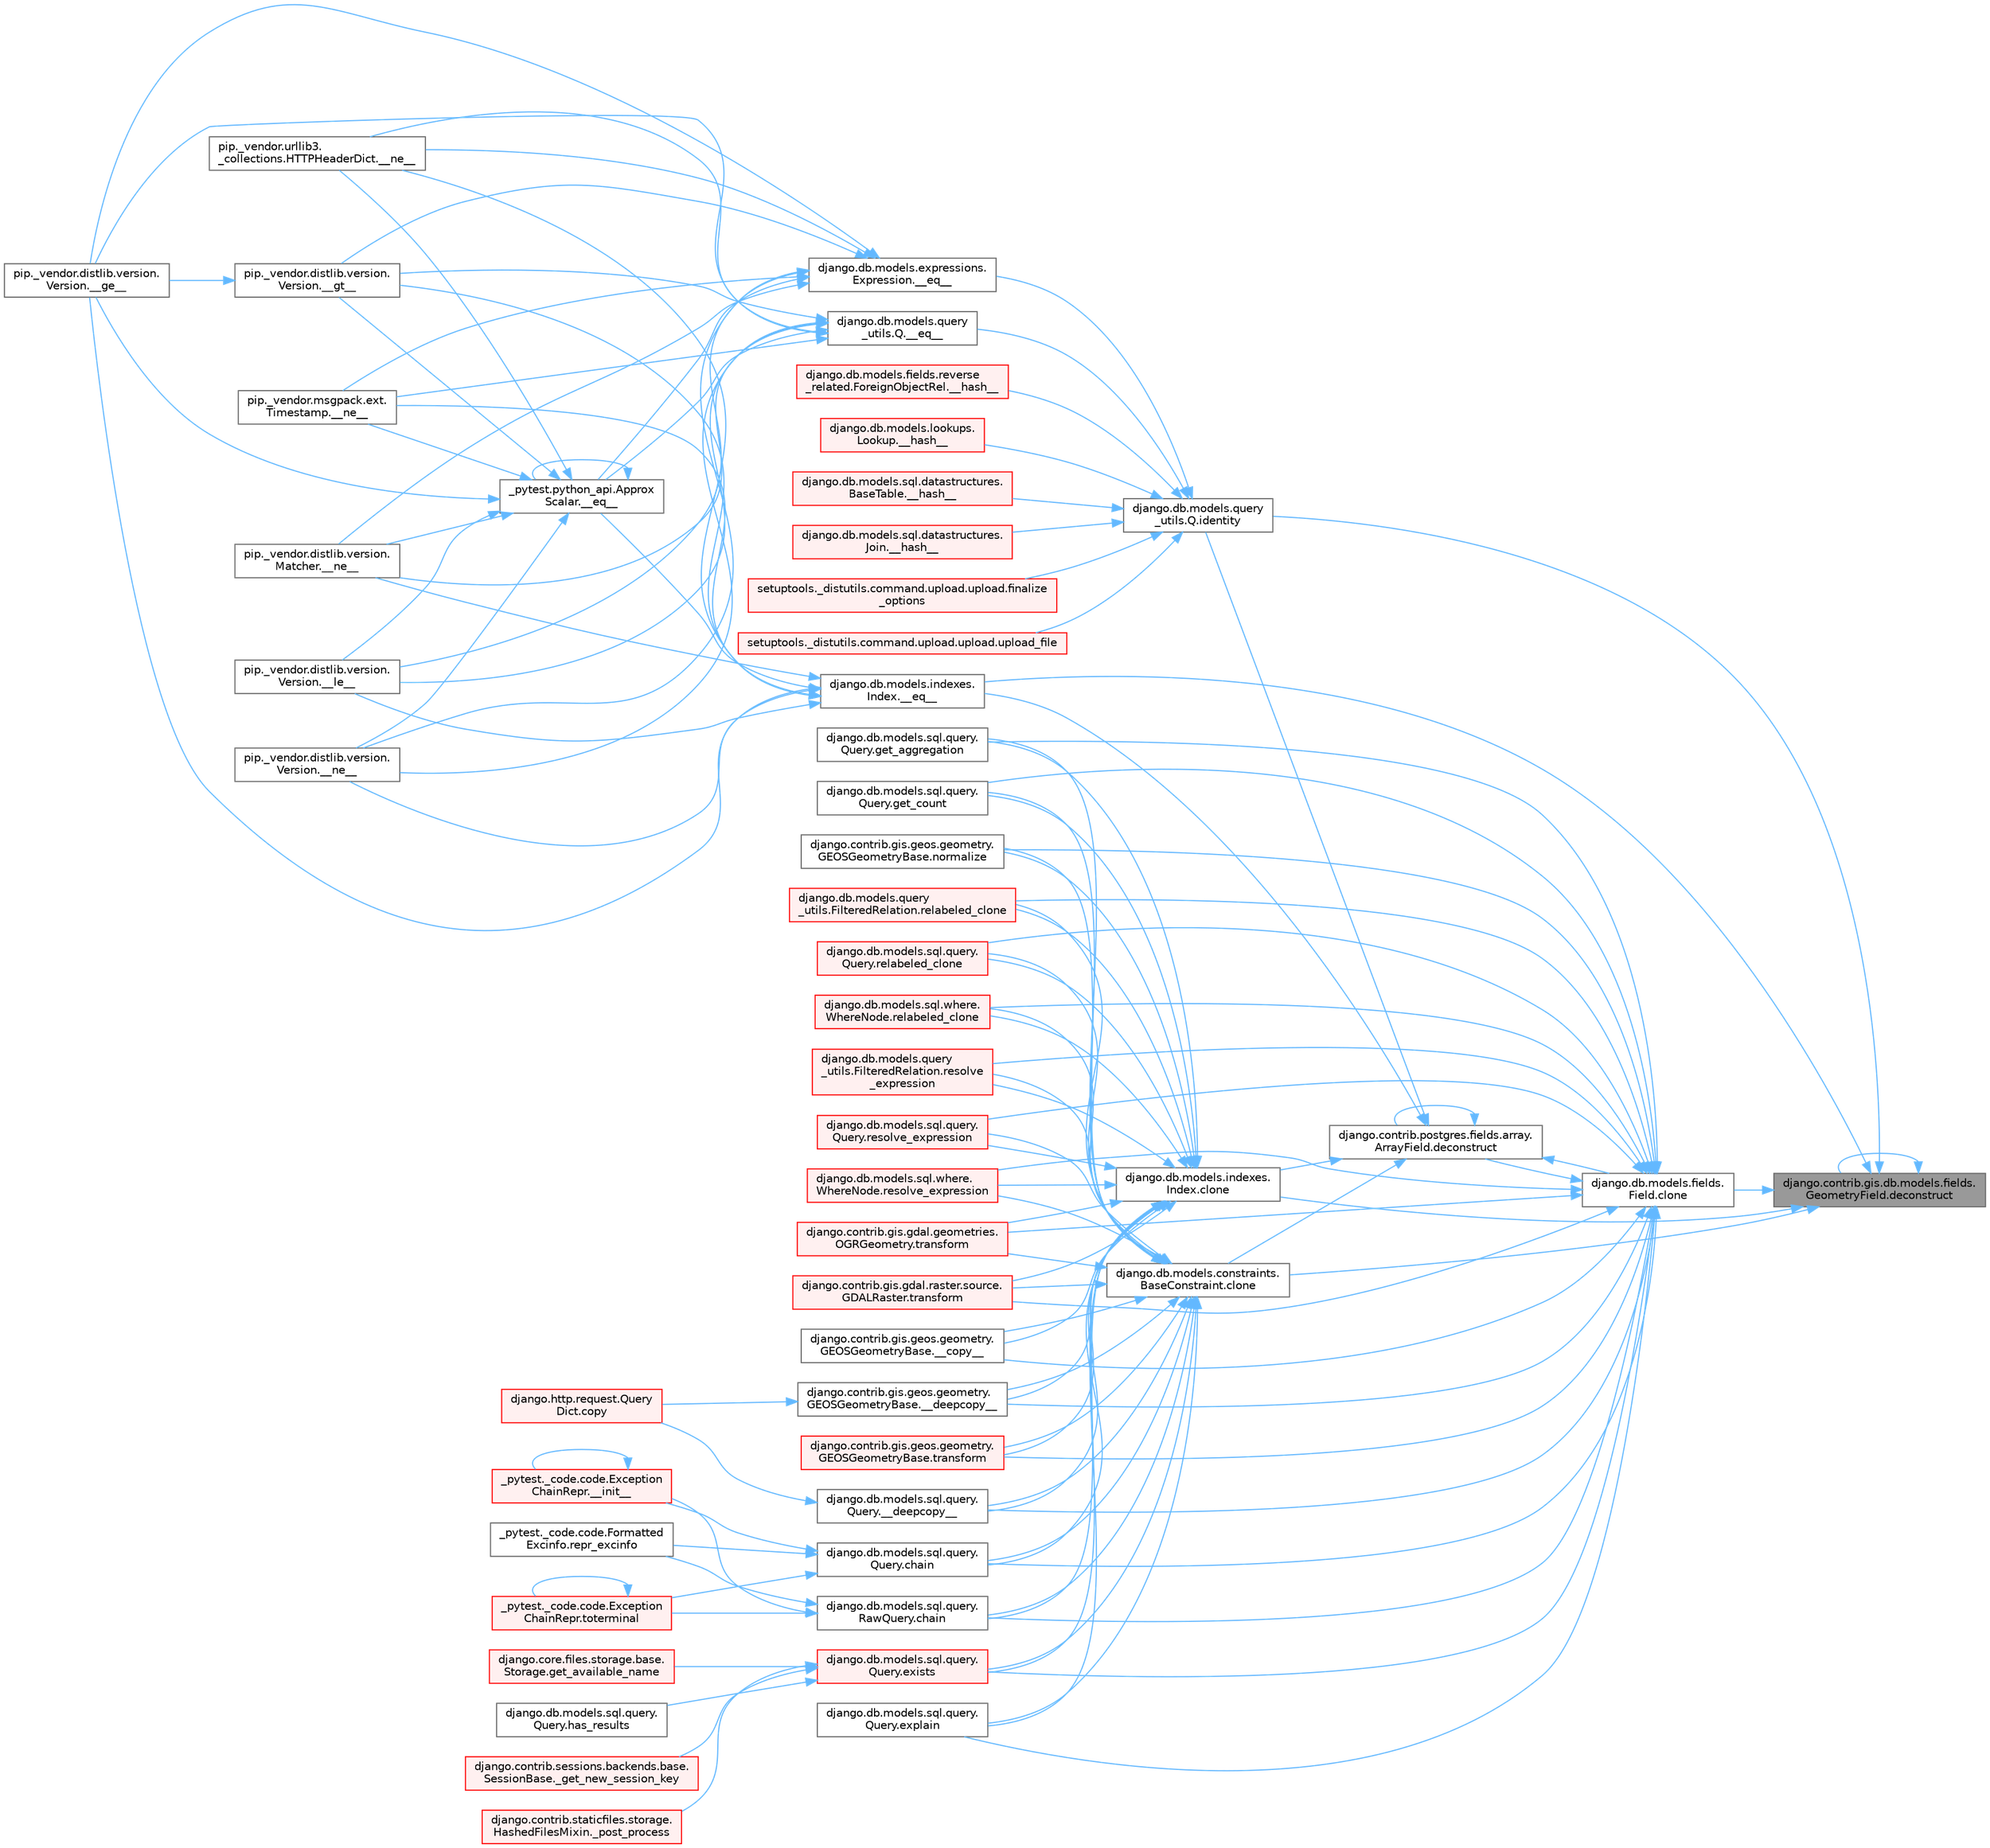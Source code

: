 digraph "django.contrib.gis.db.models.fields.GeometryField.deconstruct"
{
 // LATEX_PDF_SIZE
  bgcolor="transparent";
  edge [fontname=Helvetica,fontsize=10,labelfontname=Helvetica,labelfontsize=10];
  node [fontname=Helvetica,fontsize=10,shape=box,height=0.2,width=0.4];
  rankdir="RL";
  Node1 [id="Node000001",label="django.contrib.gis.db.models.fields.\lGeometryField.deconstruct",height=0.2,width=0.4,color="gray40", fillcolor="grey60", style="filled", fontcolor="black",tooltip=" "];
  Node1 -> Node2 [id="edge1_Node000001_Node000002",dir="back",color="steelblue1",style="solid",tooltip=" "];
  Node2 [id="Node000002",label="django.db.models.indexes.\lIndex.__eq__",height=0.2,width=0.4,color="grey40", fillcolor="white", style="filled",URL="$classdjango_1_1db_1_1models_1_1indexes_1_1_index.html#a610477616672fd35272d94ba513c1496",tooltip=" "];
  Node2 -> Node3 [id="edge2_Node000002_Node000003",dir="back",color="steelblue1",style="solid",tooltip=" "];
  Node3 [id="Node000003",label="_pytest.python_api.Approx\lScalar.__eq__",height=0.2,width=0.4,color="grey40", fillcolor="white", style="filled",URL="$class__pytest_1_1python__api_1_1_approx_scalar.html#af4601ee4ca7409927f88c83ebfc3d923",tooltip=" "];
  Node3 -> Node3 [id="edge3_Node000003_Node000003",dir="back",color="steelblue1",style="solid",tooltip=" "];
  Node3 -> Node4 [id="edge4_Node000003_Node000004",dir="back",color="steelblue1",style="solid",tooltip=" "];
  Node4 [id="Node000004",label="pip._vendor.distlib.version.\lVersion.__ge__",height=0.2,width=0.4,color="grey40", fillcolor="white", style="filled",URL="$classpip_1_1__vendor_1_1distlib_1_1version_1_1_version.html#aa6b7b889cebc687ddb5ed9040d01b1ec",tooltip=" "];
  Node3 -> Node5 [id="edge5_Node000003_Node000005",dir="back",color="steelblue1",style="solid",tooltip=" "];
  Node5 [id="Node000005",label="pip._vendor.distlib.version.\lVersion.__gt__",height=0.2,width=0.4,color="grey40", fillcolor="white", style="filled",URL="$classpip_1_1__vendor_1_1distlib_1_1version_1_1_version.html#a51cf0c8da1bb6829173ff6861b10cb5f",tooltip=" "];
  Node5 -> Node4 [id="edge6_Node000005_Node000004",dir="back",color="steelblue1",style="solid",tooltip=" "];
  Node3 -> Node6 [id="edge7_Node000003_Node000006",dir="back",color="steelblue1",style="solid",tooltip=" "];
  Node6 [id="Node000006",label="pip._vendor.distlib.version.\lVersion.__le__",height=0.2,width=0.4,color="grey40", fillcolor="white", style="filled",URL="$classpip_1_1__vendor_1_1distlib_1_1version_1_1_version.html#ae5e2c5d9b76377e286fcf92a382cbb8b",tooltip=" "];
  Node3 -> Node7 [id="edge8_Node000003_Node000007",dir="back",color="steelblue1",style="solid",tooltip=" "];
  Node7 [id="Node000007",label="pip._vendor.distlib.version.\lMatcher.__ne__",height=0.2,width=0.4,color="grey40", fillcolor="white", style="filled",URL="$classpip_1_1__vendor_1_1distlib_1_1version_1_1_matcher.html#a24f8f8a4686bff3018fee5d22f4e02f1",tooltip=" "];
  Node3 -> Node8 [id="edge9_Node000003_Node000008",dir="back",color="steelblue1",style="solid",tooltip=" "];
  Node8 [id="Node000008",label="pip._vendor.distlib.version.\lVersion.__ne__",height=0.2,width=0.4,color="grey40", fillcolor="white", style="filled",URL="$classpip_1_1__vendor_1_1distlib_1_1version_1_1_version.html#aea3cdf6db007318ab1a2e8d144e2a4a1",tooltip=" "];
  Node3 -> Node9 [id="edge10_Node000003_Node000009",dir="back",color="steelblue1",style="solid",tooltip=" "];
  Node9 [id="Node000009",label="pip._vendor.msgpack.ext.\lTimestamp.__ne__",height=0.2,width=0.4,color="grey40", fillcolor="white", style="filled",URL="$classpip_1_1__vendor_1_1msgpack_1_1ext_1_1_timestamp.html#ac38b8cada8075f7a1133b06bc99b2317",tooltip=" "];
  Node3 -> Node10 [id="edge11_Node000003_Node000010",dir="back",color="steelblue1",style="solid",tooltip=" "];
  Node10 [id="Node000010",label="pip._vendor.urllib3.\l_collections.HTTPHeaderDict.__ne__",height=0.2,width=0.4,color="grey40", fillcolor="white", style="filled",URL="$classpip_1_1__vendor_1_1urllib3_1_1__collections_1_1_h_t_t_p_header_dict.html#aa7766a9499d33160a1258e140e35a806",tooltip=" "];
  Node2 -> Node4 [id="edge12_Node000002_Node000004",dir="back",color="steelblue1",style="solid",tooltip=" "];
  Node2 -> Node5 [id="edge13_Node000002_Node000005",dir="back",color="steelblue1",style="solid",tooltip=" "];
  Node2 -> Node6 [id="edge14_Node000002_Node000006",dir="back",color="steelblue1",style="solid",tooltip=" "];
  Node2 -> Node7 [id="edge15_Node000002_Node000007",dir="back",color="steelblue1",style="solid",tooltip=" "];
  Node2 -> Node8 [id="edge16_Node000002_Node000008",dir="back",color="steelblue1",style="solid",tooltip=" "];
  Node2 -> Node9 [id="edge17_Node000002_Node000009",dir="back",color="steelblue1",style="solid",tooltip=" "];
  Node2 -> Node10 [id="edge18_Node000002_Node000010",dir="back",color="steelblue1",style="solid",tooltip=" "];
  Node1 -> Node11 [id="edge19_Node000001_Node000011",dir="back",color="steelblue1",style="solid",tooltip=" "];
  Node11 [id="Node000011",label="django.db.models.constraints.\lBaseConstraint.clone",height=0.2,width=0.4,color="grey40", fillcolor="white", style="filled",URL="$classdjango_1_1db_1_1models_1_1constraints_1_1_base_constraint.html#a0f02e73d4209006f6317758e83ccf8ac",tooltip=" "];
  Node11 -> Node12 [id="edge20_Node000011_Node000012",dir="back",color="steelblue1",style="solid",tooltip=" "];
  Node12 [id="Node000012",label="django.contrib.gis.geos.geometry.\lGEOSGeometryBase.__copy__",height=0.2,width=0.4,color="grey40", fillcolor="white", style="filled",URL="$classdjango_1_1contrib_1_1gis_1_1geos_1_1geometry_1_1_g_e_o_s_geometry_base.html#ae0f85dbfd6e6e2dab4aa9dd295340b87",tooltip=" "];
  Node11 -> Node13 [id="edge21_Node000011_Node000013",dir="back",color="steelblue1",style="solid",tooltip=" "];
  Node13 [id="Node000013",label="django.contrib.gis.geos.geometry.\lGEOSGeometryBase.__deepcopy__",height=0.2,width=0.4,color="grey40", fillcolor="white", style="filled",URL="$classdjango_1_1contrib_1_1gis_1_1geos_1_1geometry_1_1_g_e_o_s_geometry_base.html#ac6f16be987e8c98b9ecb52ccb388c18c",tooltip=" "];
  Node13 -> Node14 [id="edge22_Node000013_Node000014",dir="back",color="steelblue1",style="solid",tooltip=" "];
  Node14 [id="Node000014",label="django.http.request.Query\lDict.copy",height=0.2,width=0.4,color="red", fillcolor="#FFF0F0", style="filled",URL="$classdjango_1_1http_1_1request_1_1_query_dict.html#ada9e4956e62868c5587b9ffde7b358b5",tooltip=" "];
  Node11 -> Node303 [id="edge23_Node000011_Node000303",dir="back",color="steelblue1",style="solid",tooltip=" "];
  Node303 [id="Node000303",label="django.db.models.sql.query.\lQuery.__deepcopy__",height=0.2,width=0.4,color="grey40", fillcolor="white", style="filled",URL="$classdjango_1_1db_1_1models_1_1sql_1_1query_1_1_query.html#a03b0d1ca81a588c179694300577a5dde",tooltip=" "];
  Node303 -> Node14 [id="edge24_Node000303_Node000014",dir="back",color="steelblue1",style="solid",tooltip=" "];
  Node11 -> Node304 [id="edge25_Node000011_Node000304",dir="back",color="steelblue1",style="solid",tooltip=" "];
  Node304 [id="Node000304",label="django.db.models.sql.query.\lQuery.chain",height=0.2,width=0.4,color="grey40", fillcolor="white", style="filled",URL="$classdjango_1_1db_1_1models_1_1sql_1_1query_1_1_query.html#aa3fe5320676d05bc24bd69dcfc785a8f",tooltip=" "];
  Node304 -> Node305 [id="edge26_Node000304_Node000305",dir="back",color="steelblue1",style="solid",tooltip=" "];
  Node305 [id="Node000305",label="_pytest._code.code.Exception\lChainRepr.__init__",height=0.2,width=0.4,color="red", fillcolor="#FFF0F0", style="filled",URL="$class__pytest_1_1__code_1_1code_1_1_exception_chain_repr.html#aab1f9b37be95a5d679e29479770d7411",tooltip=" "];
  Node305 -> Node305 [id="edge27_Node000305_Node000305",dir="back",color="steelblue1",style="solid",tooltip=" "];
  Node304 -> Node306 [id="edge28_Node000304_Node000306",dir="back",color="steelblue1",style="solid",tooltip=" "];
  Node306 [id="Node000306",label="_pytest._code.code.Formatted\lExcinfo.repr_excinfo",height=0.2,width=0.4,color="grey40", fillcolor="white", style="filled",URL="$class__pytest_1_1__code_1_1code_1_1_formatted_excinfo.html#a32dc37dd159766e8a3e062185229a4d7",tooltip=" "];
  Node304 -> Node307 [id="edge29_Node000304_Node000307",dir="back",color="steelblue1",style="solid",tooltip=" "];
  Node307 [id="Node000307",label="_pytest._code.code.Exception\lChainRepr.toterminal",height=0.2,width=0.4,color="red", fillcolor="#FFF0F0", style="filled",URL="$class__pytest_1_1__code_1_1code_1_1_exception_chain_repr.html#a595b08b3e37ea5f0a64f38a3d557f389",tooltip=" "];
  Node307 -> Node307 [id="edge30_Node000307_Node000307",dir="back",color="steelblue1",style="solid",tooltip=" "];
  Node11 -> Node310 [id="edge31_Node000011_Node000310",dir="back",color="steelblue1",style="solid",tooltip=" "];
  Node310 [id="Node000310",label="django.db.models.sql.query.\lRawQuery.chain",height=0.2,width=0.4,color="grey40", fillcolor="white", style="filled",URL="$classdjango_1_1db_1_1models_1_1sql_1_1query_1_1_raw_query.html#a7fe9f8502e3420c0378f6edce01aa68b",tooltip=" "];
  Node310 -> Node305 [id="edge32_Node000310_Node000305",dir="back",color="steelblue1",style="solid",tooltip=" "];
  Node310 -> Node306 [id="edge33_Node000310_Node000306",dir="back",color="steelblue1",style="solid",tooltip=" "];
  Node310 -> Node307 [id="edge34_Node000310_Node000307",dir="back",color="steelblue1",style="solid",tooltip=" "];
  Node11 -> Node311 [id="edge35_Node000011_Node000311",dir="back",color="steelblue1",style="solid",tooltip=" "];
  Node311 [id="Node000311",label="django.db.models.sql.query.\lQuery.exists",height=0.2,width=0.4,color="red", fillcolor="#FFF0F0", style="filled",URL="$classdjango_1_1db_1_1models_1_1sql_1_1query_1_1_query.html#ae5c8bc324c4badfdcba3d115464be353",tooltip=" "];
  Node311 -> Node312 [id="edge36_Node000311_Node000312",dir="back",color="steelblue1",style="solid",tooltip=" "];
  Node312 [id="Node000312",label="django.contrib.sessions.backends.base.\lSessionBase._get_new_session_key",height=0.2,width=0.4,color="red", fillcolor="#FFF0F0", style="filled",URL="$classdjango_1_1contrib_1_1sessions_1_1backends_1_1base_1_1_session_base.html#aa4fa1e405a4b97410d84bee8c9cf5e65",tooltip=" "];
  Node311 -> Node32 [id="edge37_Node000311_Node000032",dir="back",color="steelblue1",style="solid",tooltip=" "];
  Node32 [id="Node000032",label="django.contrib.staticfiles.storage.\lHashedFilesMixin._post_process",height=0.2,width=0.4,color="red", fillcolor="#FFF0F0", style="filled",URL="$classdjango_1_1contrib_1_1staticfiles_1_1storage_1_1_hashed_files_mixin.html#aa0c820223a4e686edd5d2c333d5a9336",tooltip=" "];
  Node311 -> Node331 [id="edge38_Node000311_Node000331",dir="back",color="steelblue1",style="solid",tooltip=" "];
  Node331 [id="Node000331",label="django.core.files.storage.base.\lStorage.get_available_name",height=0.2,width=0.4,color="red", fillcolor="#FFF0F0", style="filled",URL="$classdjango_1_1core_1_1files_1_1storage_1_1base_1_1_storage.html#a2cd94744363c607f8025623f0b0a6d10",tooltip=" "];
  Node311 -> Node604 [id="edge39_Node000311_Node000604",dir="back",color="steelblue1",style="solid",tooltip=" "];
  Node604 [id="Node000604",label="django.db.models.sql.query.\lQuery.has_results",height=0.2,width=0.4,color="grey40", fillcolor="white", style="filled",URL="$classdjango_1_1db_1_1models_1_1sql_1_1query_1_1_query.html#a50f87eab8046ac532fe77593491da050",tooltip=" "];
  Node11 -> Node462 [id="edge40_Node000011_Node000462",dir="back",color="steelblue1",style="solid",tooltip=" "];
  Node462 [id="Node000462",label="django.db.models.sql.query.\lQuery.explain",height=0.2,width=0.4,color="grey40", fillcolor="white", style="filled",URL="$classdjango_1_1db_1_1models_1_1sql_1_1query_1_1_query.html#a2017a64b53a6a8b184261899b21895e4",tooltip=" "];
  Node11 -> Node463 [id="edge41_Node000011_Node000463",dir="back",color="steelblue1",style="solid",tooltip=" "];
  Node463 [id="Node000463",label="django.db.models.sql.query.\lQuery.get_aggregation",height=0.2,width=0.4,color="grey40", fillcolor="white", style="filled",URL="$classdjango_1_1db_1_1models_1_1sql_1_1query_1_1_query.html#a838bcc369ee808b360b6ab68323868e0",tooltip=" "];
  Node11 -> Node464 [id="edge42_Node000011_Node000464",dir="back",color="steelblue1",style="solid",tooltip=" "];
  Node464 [id="Node000464",label="django.db.models.sql.query.\lQuery.get_count",height=0.2,width=0.4,color="grey40", fillcolor="white", style="filled",URL="$classdjango_1_1db_1_1models_1_1sql_1_1query_1_1_query.html#a4e6c10ea949b3a1c70851e0002656a09",tooltip=" "];
  Node11 -> Node465 [id="edge43_Node000011_Node000465",dir="back",color="steelblue1",style="solid",tooltip=" "];
  Node465 [id="Node000465",label="django.contrib.gis.geos.geometry.\lGEOSGeometryBase.normalize",height=0.2,width=0.4,color="grey40", fillcolor="white", style="filled",URL="$classdjango_1_1contrib_1_1gis_1_1geos_1_1geometry_1_1_g_e_o_s_geometry_base.html#a8aced8b6d5ffee28e6220e108d7fec9b",tooltip=" "];
  Node11 -> Node466 [id="edge44_Node000011_Node000466",dir="back",color="steelblue1",style="solid",tooltip=" "];
  Node466 [id="Node000466",label="django.db.models.query\l_utils.FilteredRelation.relabeled_clone",height=0.2,width=0.4,color="red", fillcolor="#FFF0F0", style="filled",URL="$classdjango_1_1db_1_1models_1_1query__utils_1_1_filtered_relation.html#a54721cf88cda04227bc9137fac94d470",tooltip=" "];
  Node11 -> Node469 [id="edge45_Node000011_Node000469",dir="back",color="steelblue1",style="solid",tooltip=" "];
  Node469 [id="Node000469",label="django.db.models.sql.query.\lQuery.relabeled_clone",height=0.2,width=0.4,color="red", fillcolor="#FFF0F0", style="filled",URL="$classdjango_1_1db_1_1models_1_1sql_1_1query_1_1_query.html#af280d6a64a9e44dd71caa13a91ccf716",tooltip=" "];
  Node11 -> Node472 [id="edge46_Node000011_Node000472",dir="back",color="steelblue1",style="solid",tooltip=" "];
  Node472 [id="Node000472",label="django.db.models.sql.where.\lWhereNode.relabeled_clone",height=0.2,width=0.4,color="red", fillcolor="#FFF0F0", style="filled",URL="$classdjango_1_1db_1_1models_1_1sql_1_1where_1_1_where_node.html#acb4f80fab7f4124b0f0e418442cec200",tooltip=" "];
  Node11 -> Node473 [id="edge47_Node000011_Node000473",dir="back",color="steelblue1",style="solid",tooltip=" "];
  Node473 [id="Node000473",label="django.db.models.query\l_utils.FilteredRelation.resolve\l_expression",height=0.2,width=0.4,color="red", fillcolor="#FFF0F0", style="filled",URL="$classdjango_1_1db_1_1models_1_1query__utils_1_1_filtered_relation.html#a3f24fb1b73679c55925f8e4dcd511536",tooltip=" "];
  Node11 -> Node1374 [id="edge48_Node000011_Node001374",dir="back",color="steelblue1",style="solid",tooltip=" "];
  Node1374 [id="Node001374",label="django.db.models.sql.query.\lQuery.resolve_expression",height=0.2,width=0.4,color="red", fillcolor="#FFF0F0", style="filled",URL="$classdjango_1_1db_1_1models_1_1sql_1_1query_1_1_query.html#a9f7253d9010a6f0082182c39b0255e52",tooltip=" "];
  Node11 -> Node1375 [id="edge49_Node000011_Node001375",dir="back",color="steelblue1",style="solid",tooltip=" "];
  Node1375 [id="Node001375",label="django.db.models.sql.where.\lWhereNode.resolve_expression",height=0.2,width=0.4,color="red", fillcolor="#FFF0F0", style="filled",URL="$classdjango_1_1db_1_1models_1_1sql_1_1where_1_1_where_node.html#a6c40a769daf4cf5e7eac05f3943d42e9",tooltip=" "];
  Node11 -> Node1376 [id="edge50_Node000011_Node001376",dir="back",color="steelblue1",style="solid",tooltip=" "];
  Node1376 [id="Node001376",label="django.contrib.gis.gdal.geometries.\lOGRGeometry.transform",height=0.2,width=0.4,color="red", fillcolor="#FFF0F0", style="filled",URL="$classdjango_1_1contrib_1_1gis_1_1gdal_1_1geometries_1_1_o_g_r_geometry.html#ab67a02e9a12ddd1da2a9bbe77efe3f93",tooltip=" "];
  Node11 -> Node1381 [id="edge51_Node000011_Node001381",dir="back",color="steelblue1",style="solid",tooltip=" "];
  Node1381 [id="Node001381",label="django.contrib.gis.gdal.raster.source.\lGDALRaster.transform",height=0.2,width=0.4,color="red", fillcolor="#FFF0F0", style="filled",URL="$classdjango_1_1contrib_1_1gis_1_1gdal_1_1raster_1_1source_1_1_g_d_a_l_raster.html#ac5283a9f9f3834181470dffd8dcddbd0",tooltip=" "];
  Node11 -> Node1382 [id="edge52_Node000011_Node001382",dir="back",color="steelblue1",style="solid",tooltip=" "];
  Node1382 [id="Node001382",label="django.contrib.gis.geos.geometry.\lGEOSGeometryBase.transform",height=0.2,width=0.4,color="red", fillcolor="#FFF0F0", style="filled",URL="$classdjango_1_1contrib_1_1gis_1_1geos_1_1geometry_1_1_g_e_o_s_geometry_base.html#aeaa8ab6c866c4423240e0e096ffa8975",tooltip=" "];
  Node1 -> Node459 [id="edge53_Node000001_Node000459",dir="back",color="steelblue1",style="solid",tooltip=" "];
  Node459 [id="Node000459",label="django.db.models.fields.\lField.clone",height=0.2,width=0.4,color="grey40", fillcolor="white", style="filled",URL="$classdjango_1_1db_1_1models_1_1fields_1_1_field.html#aeaf9d4a620ef742dbc6414393f549ee2",tooltip=" "];
  Node459 -> Node12 [id="edge54_Node000459_Node000012",dir="back",color="steelblue1",style="solid",tooltip=" "];
  Node459 -> Node13 [id="edge55_Node000459_Node000013",dir="back",color="steelblue1",style="solid",tooltip=" "];
  Node459 -> Node303 [id="edge56_Node000459_Node000303",dir="back",color="steelblue1",style="solid",tooltip=" "];
  Node459 -> Node304 [id="edge57_Node000459_Node000304",dir="back",color="steelblue1",style="solid",tooltip=" "];
  Node459 -> Node310 [id="edge58_Node000459_Node000310",dir="back",color="steelblue1",style="solid",tooltip=" "];
  Node459 -> Node460 [id="edge59_Node000459_Node000460",dir="back",color="steelblue1",style="solid",tooltip=" "];
  Node460 [id="Node000460",label="django.contrib.postgres.fields.array.\lArrayField.deconstruct",height=0.2,width=0.4,color="grey40", fillcolor="white", style="filled",URL="$classdjango_1_1contrib_1_1postgres_1_1fields_1_1array_1_1_array_field.html#a030c65c8cc59007bba984053418f318b",tooltip=" "];
  Node460 -> Node2 [id="edge60_Node000460_Node000002",dir="back",color="steelblue1",style="solid",tooltip=" "];
  Node460 -> Node11 [id="edge61_Node000460_Node000011",dir="back",color="steelblue1",style="solid",tooltip=" "];
  Node460 -> Node459 [id="edge62_Node000460_Node000459",dir="back",color="steelblue1",style="solid",tooltip=" "];
  Node460 -> Node461 [id="edge63_Node000460_Node000461",dir="back",color="steelblue1",style="solid",tooltip=" "];
  Node461 [id="Node000461",label="django.db.models.indexes.\lIndex.clone",height=0.2,width=0.4,color="grey40", fillcolor="white", style="filled",URL="$classdjango_1_1db_1_1models_1_1indexes_1_1_index.html#aeaccf659cbc1989e539625d16602541e",tooltip=" "];
  Node461 -> Node12 [id="edge64_Node000461_Node000012",dir="back",color="steelblue1",style="solid",tooltip=" "];
  Node461 -> Node13 [id="edge65_Node000461_Node000013",dir="back",color="steelblue1",style="solid",tooltip=" "];
  Node461 -> Node303 [id="edge66_Node000461_Node000303",dir="back",color="steelblue1",style="solid",tooltip=" "];
  Node461 -> Node304 [id="edge67_Node000461_Node000304",dir="back",color="steelblue1",style="solid",tooltip=" "];
  Node461 -> Node310 [id="edge68_Node000461_Node000310",dir="back",color="steelblue1",style="solid",tooltip=" "];
  Node461 -> Node311 [id="edge69_Node000461_Node000311",dir="back",color="steelblue1",style="solid",tooltip=" "];
  Node461 -> Node462 [id="edge70_Node000461_Node000462",dir="back",color="steelblue1",style="solid",tooltip=" "];
  Node461 -> Node463 [id="edge71_Node000461_Node000463",dir="back",color="steelblue1",style="solid",tooltip=" "];
  Node461 -> Node464 [id="edge72_Node000461_Node000464",dir="back",color="steelblue1",style="solid",tooltip=" "];
  Node461 -> Node465 [id="edge73_Node000461_Node000465",dir="back",color="steelblue1",style="solid",tooltip=" "];
  Node461 -> Node466 [id="edge74_Node000461_Node000466",dir="back",color="steelblue1",style="solid",tooltip=" "];
  Node461 -> Node469 [id="edge75_Node000461_Node000469",dir="back",color="steelblue1",style="solid",tooltip=" "];
  Node461 -> Node472 [id="edge76_Node000461_Node000472",dir="back",color="steelblue1",style="solid",tooltip=" "];
  Node461 -> Node473 [id="edge77_Node000461_Node000473",dir="back",color="steelblue1",style="solid",tooltip=" "];
  Node461 -> Node1374 [id="edge78_Node000461_Node001374",dir="back",color="steelblue1",style="solid",tooltip=" "];
  Node461 -> Node1375 [id="edge79_Node000461_Node001375",dir="back",color="steelblue1",style="solid",tooltip=" "];
  Node461 -> Node1376 [id="edge80_Node000461_Node001376",dir="back",color="steelblue1",style="solid",tooltip=" "];
  Node461 -> Node1381 [id="edge81_Node000461_Node001381",dir="back",color="steelblue1",style="solid",tooltip=" "];
  Node461 -> Node1382 [id="edge82_Node000461_Node001382",dir="back",color="steelblue1",style="solid",tooltip=" "];
  Node460 -> Node460 [id="edge83_Node000460_Node000460",dir="back",color="steelblue1",style="solid",tooltip=" "];
  Node460 -> Node697 [id="edge84_Node000460_Node000697",dir="back",color="steelblue1",style="solid",tooltip=" "];
  Node697 [id="Node000697",label="django.db.models.query\l_utils.Q.identity",height=0.2,width=0.4,color="grey40", fillcolor="white", style="filled",URL="$classdjango_1_1db_1_1models_1_1query__utils_1_1_q.html#a63129a45cd7e8fa8b4789ce076f445a3",tooltip=" "];
  Node697 -> Node88 [id="edge85_Node000697_Node000088",dir="back",color="steelblue1",style="solid",tooltip=" "];
  Node88 [id="Node000088",label="django.db.models.expressions.\lExpression.__eq__",height=0.2,width=0.4,color="grey40", fillcolor="white", style="filled",URL="$classdjango_1_1db_1_1models_1_1expressions_1_1_expression.html#adb4c2940b4e88b38771aac46593315e1",tooltip=" "];
  Node88 -> Node3 [id="edge86_Node000088_Node000003",dir="back",color="steelblue1",style="solid",tooltip=" "];
  Node88 -> Node4 [id="edge87_Node000088_Node000004",dir="back",color="steelblue1",style="solid",tooltip=" "];
  Node88 -> Node5 [id="edge88_Node000088_Node000005",dir="back",color="steelblue1",style="solid",tooltip=" "];
  Node88 -> Node6 [id="edge89_Node000088_Node000006",dir="back",color="steelblue1",style="solid",tooltip=" "];
  Node88 -> Node7 [id="edge90_Node000088_Node000007",dir="back",color="steelblue1",style="solid",tooltip=" "];
  Node88 -> Node8 [id="edge91_Node000088_Node000008",dir="back",color="steelblue1",style="solid",tooltip=" "];
  Node88 -> Node9 [id="edge92_Node000088_Node000009",dir="back",color="steelblue1",style="solid",tooltip=" "];
  Node88 -> Node10 [id="edge93_Node000088_Node000010",dir="back",color="steelblue1",style="solid",tooltip=" "];
  Node697 -> Node89 [id="edge94_Node000697_Node000089",dir="back",color="steelblue1",style="solid",tooltip=" "];
  Node89 [id="Node000089",label="django.db.models.query\l_utils.Q.__eq__",height=0.2,width=0.4,color="grey40", fillcolor="white", style="filled",URL="$classdjango_1_1db_1_1models_1_1query__utils_1_1_q.html#aa83c3e0a1d5257be65a946fcc4baf58a",tooltip=" "];
  Node89 -> Node3 [id="edge95_Node000089_Node000003",dir="back",color="steelblue1",style="solid",tooltip=" "];
  Node89 -> Node4 [id="edge96_Node000089_Node000004",dir="back",color="steelblue1",style="solid",tooltip=" "];
  Node89 -> Node5 [id="edge97_Node000089_Node000005",dir="back",color="steelblue1",style="solid",tooltip=" "];
  Node89 -> Node6 [id="edge98_Node000089_Node000006",dir="back",color="steelblue1",style="solid",tooltip=" "];
  Node89 -> Node7 [id="edge99_Node000089_Node000007",dir="back",color="steelblue1",style="solid",tooltip=" "];
  Node89 -> Node8 [id="edge100_Node000089_Node000008",dir="back",color="steelblue1",style="solid",tooltip=" "];
  Node89 -> Node9 [id="edge101_Node000089_Node000009",dir="back",color="steelblue1",style="solid",tooltip=" "];
  Node89 -> Node10 [id="edge102_Node000089_Node000010",dir="back",color="steelblue1",style="solid",tooltip=" "];
  Node697 -> Node90 [id="edge103_Node000697_Node000090",dir="back",color="steelblue1",style="solid",tooltip=" "];
  Node90 [id="Node000090",label="django.db.models.fields.reverse\l_related.ForeignObjectRel.__hash__",height=0.2,width=0.4,color="red", fillcolor="#FFF0F0", style="filled",URL="$classdjango_1_1db_1_1models_1_1fields_1_1reverse__related_1_1_foreign_object_rel.html#aa0478c97c51638ebbe5b348c9ace7a13",tooltip=" "];
  Node697 -> Node93 [id="edge104_Node000697_Node000093",dir="back",color="steelblue1",style="solid",tooltip=" "];
  Node93 [id="Node000093",label="django.db.models.lookups.\lLookup.__hash__",height=0.2,width=0.4,color="red", fillcolor="#FFF0F0", style="filled",URL="$classdjango_1_1db_1_1models_1_1lookups_1_1_lookup.html#a05201ecef16ee5ad8c9a403b7ebbc268",tooltip=" "];
  Node697 -> Node94 [id="edge105_Node000697_Node000094",dir="back",color="steelblue1",style="solid",tooltip=" "];
  Node94 [id="Node000094",label="django.db.models.sql.datastructures.\lBaseTable.__hash__",height=0.2,width=0.4,color="red", fillcolor="#FFF0F0", style="filled",URL="$classdjango_1_1db_1_1models_1_1sql_1_1datastructures_1_1_base_table.html#aebcfbba4343eb7a1520718b608feaaa6",tooltip=" "];
  Node697 -> Node95 [id="edge106_Node000697_Node000095",dir="back",color="steelblue1",style="solid",tooltip=" "];
  Node95 [id="Node000095",label="django.db.models.sql.datastructures.\lJoin.__hash__",height=0.2,width=0.4,color="red", fillcolor="#FFF0F0", style="filled",URL="$classdjango_1_1db_1_1models_1_1sql_1_1datastructures_1_1_join.html#adcb5282598b4e04b92f6bd262f0d360c",tooltip=" "];
  Node697 -> Node96 [id="edge107_Node000697_Node000096",dir="back",color="steelblue1",style="solid",tooltip=" "];
  Node96 [id="Node000096",label="setuptools._distutils.command.upload.upload.finalize\l_options",height=0.2,width=0.4,color="red", fillcolor="#FFF0F0", style="filled",URL="$classsetuptools_1_1__distutils_1_1command_1_1upload_1_1upload.html#a9c94c240a676c164b8b18a141bc48c4c",tooltip=" "];
  Node697 -> Node103 [id="edge108_Node000697_Node000103",dir="back",color="steelblue1",style="solid",tooltip=" "];
  Node103 [id="Node000103",label="setuptools._distutils.command.upload.upload.upload_file",height=0.2,width=0.4,color="red", fillcolor="#FFF0F0", style="filled",URL="$classsetuptools_1_1__distutils_1_1command_1_1upload_1_1upload.html#aa7d9089079f68edc3d38061fcc04211f",tooltip=" "];
  Node459 -> Node311 [id="edge109_Node000459_Node000311",dir="back",color="steelblue1",style="solid",tooltip=" "];
  Node459 -> Node462 [id="edge110_Node000459_Node000462",dir="back",color="steelblue1",style="solid",tooltip=" "];
  Node459 -> Node463 [id="edge111_Node000459_Node000463",dir="back",color="steelblue1",style="solid",tooltip=" "];
  Node459 -> Node464 [id="edge112_Node000459_Node000464",dir="back",color="steelblue1",style="solid",tooltip=" "];
  Node459 -> Node465 [id="edge113_Node000459_Node000465",dir="back",color="steelblue1",style="solid",tooltip=" "];
  Node459 -> Node466 [id="edge114_Node000459_Node000466",dir="back",color="steelblue1",style="solid",tooltip=" "];
  Node459 -> Node469 [id="edge115_Node000459_Node000469",dir="back",color="steelblue1",style="solid",tooltip=" "];
  Node459 -> Node472 [id="edge116_Node000459_Node000472",dir="back",color="steelblue1",style="solid",tooltip=" "];
  Node459 -> Node473 [id="edge117_Node000459_Node000473",dir="back",color="steelblue1",style="solid",tooltip=" "];
  Node459 -> Node1374 [id="edge118_Node000459_Node001374",dir="back",color="steelblue1",style="solid",tooltip=" "];
  Node459 -> Node1375 [id="edge119_Node000459_Node001375",dir="back",color="steelblue1",style="solid",tooltip=" "];
  Node459 -> Node1376 [id="edge120_Node000459_Node001376",dir="back",color="steelblue1",style="solid",tooltip=" "];
  Node459 -> Node1381 [id="edge121_Node000459_Node001381",dir="back",color="steelblue1",style="solid",tooltip=" "];
  Node459 -> Node1382 [id="edge122_Node000459_Node001382",dir="back",color="steelblue1",style="solid",tooltip=" "];
  Node1 -> Node461 [id="edge123_Node000001_Node000461",dir="back",color="steelblue1",style="solid",tooltip=" "];
  Node1 -> Node1 [id="edge124_Node000001_Node000001",dir="back",color="steelblue1",style="solid",tooltip=" "];
  Node1 -> Node697 [id="edge125_Node000001_Node000697",dir="back",color="steelblue1",style="solid",tooltip=" "];
}
